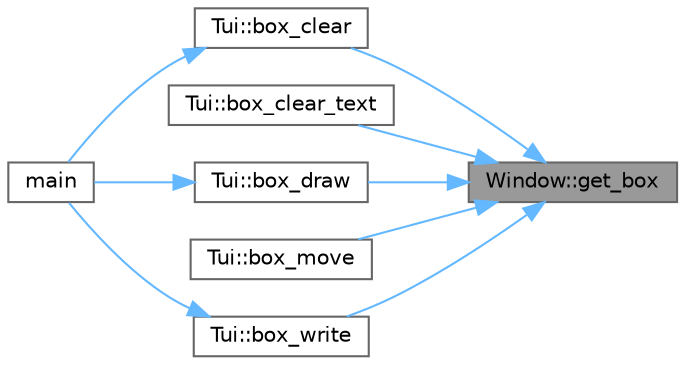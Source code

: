 digraph "Window::get_box"
{
 // INTERACTIVE_SVG=YES
 // LATEX_PDF_SIZE
  bgcolor="transparent";
  edge [fontname=Helvetica,fontsize=10,labelfontname=Helvetica,labelfontsize=10];
  node [fontname=Helvetica,fontsize=10,shape=box,height=0.2,width=0.4];
  rankdir="RL";
  Node1 [id="Node000001",label="Window::get_box",height=0.2,width=0.4,color="gray40", fillcolor="grey60", style="filled", fontcolor="black",tooltip=" "];
  Node1 -> Node2 [id="edge1_Node000001_Node000002",dir="back",color="steelblue1",style="solid",tooltip=" "];
  Node2 [id="Node000002",label="Tui::box_clear",height=0.2,width=0.4,color="grey40", fillcolor="white", style="filled",URL="$class_tui.html#a0377236f030e2a6ef2bfaf338b746fe6",tooltip=" "];
  Node2 -> Node3 [id="edge2_Node000002_Node000003",dir="back",color="steelblue1",style="solid",tooltip=" "];
  Node3 [id="Node000003",label="main",height=0.2,width=0.4,color="grey40", fillcolor="white", style="filled",URL="$main_8cpp.html#ae66f6b31b5ad750f1fe042a706a4e3d4",tooltip=" "];
  Node1 -> Node4 [id="edge3_Node000001_Node000004",dir="back",color="steelblue1",style="solid",tooltip=" "];
  Node4 [id="Node000004",label="Tui::box_clear_text",height=0.2,width=0.4,color="grey40", fillcolor="white", style="filled",URL="$class_tui.html#a9d0e8ae24b9365d22be209bafc2daca4",tooltip=" "];
  Node1 -> Node5 [id="edge4_Node000001_Node000005",dir="back",color="steelblue1",style="solid",tooltip=" "];
  Node5 [id="Node000005",label="Tui::box_draw",height=0.2,width=0.4,color="grey40", fillcolor="white", style="filled",URL="$class_tui.html#a73d15c55341ee1aa802fa7bea0d33fd0",tooltip=" "];
  Node5 -> Node3 [id="edge5_Node000005_Node000003",dir="back",color="steelblue1",style="solid",tooltip=" "];
  Node1 -> Node6 [id="edge6_Node000001_Node000006",dir="back",color="steelblue1",style="solid",tooltip=" "];
  Node6 [id="Node000006",label="Tui::box_move",height=0.2,width=0.4,color="grey40", fillcolor="white", style="filled",URL="$class_tui.html#a1c60d602ac077ba1a32f8a02dfee87ac",tooltip=" "];
  Node1 -> Node7 [id="edge7_Node000001_Node000007",dir="back",color="steelblue1",style="solid",tooltip=" "];
  Node7 [id="Node000007",label="Tui::box_write",height=0.2,width=0.4,color="grey40", fillcolor="white", style="filled",URL="$class_tui.html#a8f5294ff16fb6b51e00a065bf3d3a6c6",tooltip=" "];
  Node7 -> Node3 [id="edge8_Node000007_Node000003",dir="back",color="steelblue1",style="solid",tooltip=" "];
}
